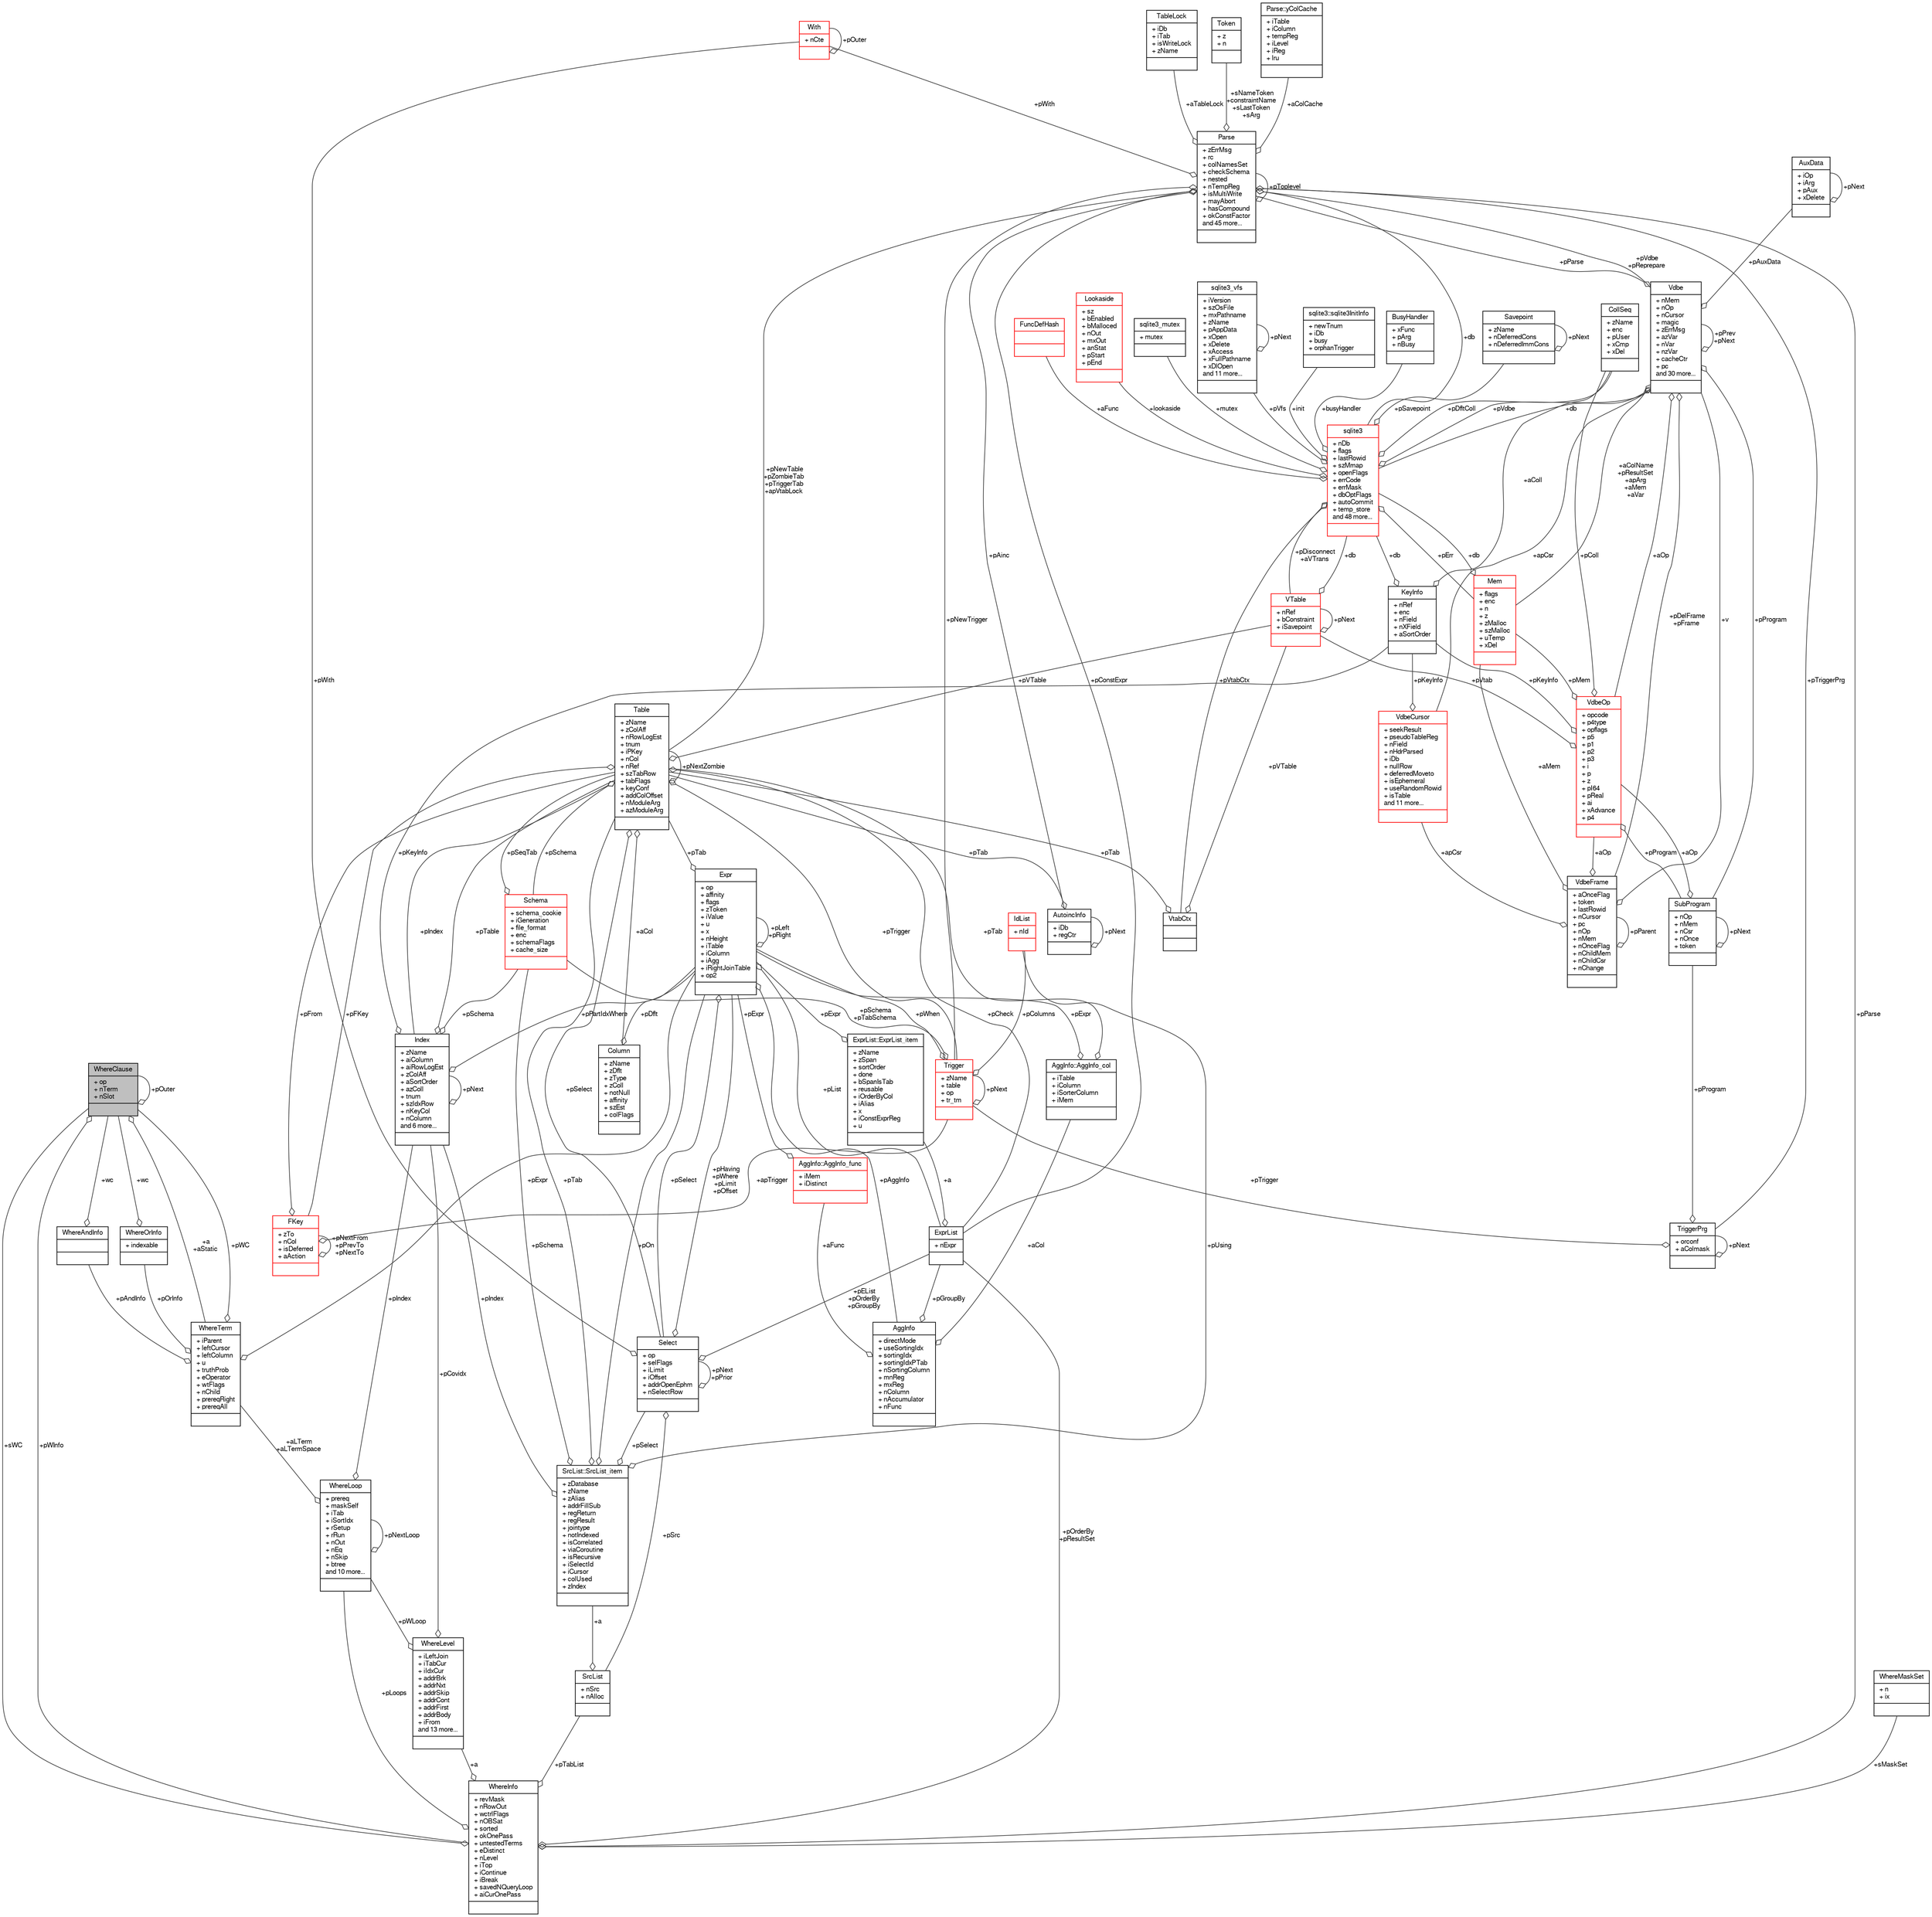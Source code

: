 digraph "WhereClause"
{
  edge [fontname="FreeSans",fontsize="10",labelfontname="FreeSans",labelfontsize="10"];
  node [fontname="FreeSans",fontsize="10",shape=record];
  Node1 [label="{WhereClause\n|+ op\l+ nTerm\l+ nSlot\l|}",height=0.2,width=0.4,color="black", fillcolor="grey75", style="filled", fontcolor="black"];
  Node2 -> Node1 [color="grey25",fontsize="10",style="solid",label=" +a\n+aStatic" ,arrowhead="odiamond",fontname="FreeSans"];
  Node2 [label="{WhereTerm\n|+ iParent\l+ leftCursor\l+ leftColumn\l+ u\l+ truthProb\l+ eOperator\l+ wtFlags\l+ nChild\l+ prereqRight\l+ prereqAll\l|}",height=0.2,width=0.4,color="black", fillcolor="white", style="filled",URL="$structWhereTerm.html"];
  Node3 -> Node2 [color="grey25",fontsize="10",style="solid",label=" +pAndInfo" ,arrowhead="odiamond",fontname="FreeSans"];
  Node3 [label="{WhereAndInfo\n||}",height=0.2,width=0.4,color="black", fillcolor="white", style="filled",URL="$structWhereAndInfo.html"];
  Node1 -> Node3 [color="grey25",fontsize="10",style="solid",label=" +wc" ,arrowhead="odiamond",fontname="FreeSans"];
  Node4 -> Node2 [color="grey25",fontsize="10",style="solid",label=" +pOrInfo" ,arrowhead="odiamond",fontname="FreeSans"];
  Node4 [label="{WhereOrInfo\n|+ indexable\l|}",height=0.2,width=0.4,color="black", fillcolor="white", style="filled",URL="$structWhereOrInfo.html"];
  Node1 -> Node4 [color="grey25",fontsize="10",style="solid",label=" +wc" ,arrowhead="odiamond",fontname="FreeSans"];
  Node5 -> Node2 [color="grey25",fontsize="10",style="solid",label=" +pExpr" ,arrowhead="odiamond",fontname="FreeSans"];
  Node5 [label="{Expr\n|+ op\l+ affinity\l+ flags\l+ zToken\l+ iValue\l+ u\l+ x\l+ nHeight\l+ iTable\l+ iColumn\l+ iAgg\l+ iRightJoinTable\l+ op2\l|}",height=0.2,width=0.4,color="black", fillcolor="white", style="filled",URL="$structExpr.html"];
  Node6 -> Node5 [color="grey25",fontsize="10",style="solid",label=" +pAggInfo" ,arrowhead="odiamond",fontname="FreeSans"];
  Node6 [label="{AggInfo\n|+ directMode\l+ useSortingIdx\l+ sortingIdx\l+ sortingIdxPTab\l+ nSortingColumn\l+ mnReg\l+ mxReg\l+ nColumn\l+ nAccumulator\l+ nFunc\l|}",height=0.2,width=0.4,color="black", fillcolor="white", style="filled",URL="$structAggInfo.html"];
  Node7 -> Node6 [color="grey25",fontsize="10",style="solid",label=" +aCol" ,arrowhead="odiamond",fontname="FreeSans"];
  Node7 [label="{AggInfo::AggInfo_col\n|+ iTable\l+ iColumn\l+ iSorterColumn\l+ iMem\l|}",height=0.2,width=0.4,color="black", fillcolor="white", style="filled",URL="$structAggInfo_1_1AggInfo__col.html"];
  Node5 -> Node7 [color="grey25",fontsize="10",style="solid",label=" +pExpr" ,arrowhead="odiamond",fontname="FreeSans"];
  Node8 -> Node7 [color="grey25",fontsize="10",style="solid",label=" +pTab" ,arrowhead="odiamond",fontname="FreeSans"];
  Node8 [label="{Table\n|+ zName\l+ zColAff\l+ nRowLogEst\l+ tnum\l+ iPKey\l+ nCol\l+ nRef\l+ szTabRow\l+ tabFlags\l+ keyConf\l+ addColOffset\l+ nModuleArg\l+ azModuleArg\l|}",height=0.2,width=0.4,color="black", fillcolor="white", style="filled",URL="$structTable.html"];
  Node9 -> Node8 [color="grey25",fontsize="10",style="solid",label=" +pSchema" ,arrowhead="odiamond",fontname="FreeSans"];
  Node9 [label="{Schema\n|+ schema_cookie\l+ iGeneration\l+ file_format\l+ enc\l+ schemaFlags\l+ cache_size\l|}",height=0.2,width=0.4,color="red", fillcolor="white", style="filled",URL="$structSchema.html"];
  Node8 -> Node9 [color="grey25",fontsize="10",style="solid",label=" +pSeqTab" ,arrowhead="odiamond",fontname="FreeSans"];
  Node13 -> Node8 [color="grey25",fontsize="10",style="solid",label=" +aCol" ,arrowhead="odiamond",fontname="FreeSans"];
  Node13 [label="{Column\n|+ zName\l+ zDflt\l+ zType\l+ zColl\l+ notNull\l+ affinity\l+ szEst\l+ colFlags\l|}",height=0.2,width=0.4,color="black", fillcolor="white", style="filled",URL="$structColumn.html"];
  Node5 -> Node13 [color="grey25",fontsize="10",style="solid",label=" +pDflt" ,arrowhead="odiamond",fontname="FreeSans"];
  Node14 -> Node8 [color="grey25",fontsize="10",style="solid",label=" +pFKey" ,arrowhead="odiamond",fontname="FreeSans"];
  Node14 [label="{FKey\n|+ zTo\l+ nCol\l+ isDeferred\l+ aAction\l|}",height=0.2,width=0.4,color="red", fillcolor="white", style="filled",URL="$structFKey.html"];
  Node14 -> Node14 [color="grey25",fontsize="10",style="solid",label=" +pNextFrom\n+pPrevTo\n+pNextTo" ,arrowhead="odiamond",fontname="FreeSans"];
  Node8 -> Node14 [color="grey25",fontsize="10",style="solid",label=" +pFrom" ,arrowhead="odiamond",fontname="FreeSans"];
  Node16 -> Node14 [color="grey25",fontsize="10",style="solid",label=" +apTrigger" ,arrowhead="odiamond",fontname="FreeSans"];
  Node16 [label="{Trigger\n|+ zName\l+ table\l+ op\l+ tr_tm\l|}",height=0.2,width=0.4,color="red", fillcolor="white", style="filled",URL="$structTrigger.html"];
  Node9 -> Node16 [color="grey25",fontsize="10",style="solid",label=" +pSchema\n+pTabSchema" ,arrowhead="odiamond",fontname="FreeSans"];
  Node5 -> Node16 [color="grey25",fontsize="10",style="solid",label=" +pWhen" ,arrowhead="odiamond",fontname="FreeSans"];
  Node19 -> Node16 [color="grey25",fontsize="10",style="solid",label=" +pColumns" ,arrowhead="odiamond",fontname="FreeSans"];
  Node19 [label="{IdList\n|+ nId\l|}",height=0.2,width=0.4,color="red", fillcolor="white", style="filled",URL="$structIdList.html"];
  Node16 -> Node16 [color="grey25",fontsize="10",style="solid",label=" +pNext" ,arrowhead="odiamond",fontname="FreeSans"];
  Node39 -> Node8 [color="grey25",fontsize="10",style="solid",label=" +pVTable" ,arrowhead="odiamond",fontname="FreeSans"];
  Node39 [label="{VTable\n|+ nRef\l+ bConstraint\l+ iSavepoint\l|}",height=0.2,width=0.4,color="red", fillcolor="white", style="filled",URL="$structVTable.html"];
  Node30 -> Node39 [color="grey25",fontsize="10",style="solid",label=" +db" ,arrowhead="odiamond",fontname="FreeSans"];
  Node30 [label="{sqlite3\n|+ nDb\l+ flags\l+ lastRowid\l+ szMmap\l+ openFlags\l+ errCode\l+ errMask\l+ dbOptFlags\l+ autoCommit\l+ temp_store\land 48 more...\l|}",height=0.2,width=0.4,color="red", fillcolor="white", style="filled",URL="$structsqlite3.html"];
  Node31 -> Node30 [color="grey25",fontsize="10",style="solid",label=" +pErr" ,arrowhead="odiamond",fontname="FreeSans"];
  Node31 [label="{Mem\n|+ flags\l+ enc\l+ n\l+ z\l+ zMalloc\l+ szMalloc\l+ uTemp\l+ xDel\l|}",height=0.2,width=0.4,color="red", fillcolor="white", style="filled",URL="$structMem.html"];
  Node30 -> Node31 [color="grey25",fontsize="10",style="solid",label=" +db" ,arrowhead="odiamond",fontname="FreeSans"];
  Node34 -> Node30 [color="grey25",fontsize="10",style="solid",label=" +pVdbe" ,arrowhead="odiamond",fontname="FreeSans"];
  Node34 [label="{Vdbe\n|+ nMem\l+ nOp\l+ nCursor\l+ magic\l+ zErrMsg\l+ azVar\l+ nVar\l+ nzVar\l+ cacheCtr\l+ pc\land 30 more...\l|}",height=0.2,width=0.4,color="black", fillcolor="white", style="filled",URL="$structVdbe.html"];
  Node34 -> Node34 [color="grey25",fontsize="10",style="solid",label=" +pPrev\n+pNext" ,arrowhead="odiamond",fontname="FreeSans"];
  Node31 -> Node34 [color="grey25",fontsize="10",style="solid",label=" +aColName\n+pResultSet\n+apArg\n+aMem\n+aVar" ,arrowhead="odiamond",fontname="FreeSans"];
  Node30 -> Node34 [color="grey25",fontsize="10",style="solid",label=" +db" ,arrowhead="odiamond",fontname="FreeSans"];
  Node33 -> Node34 [color="grey25",fontsize="10",style="solid",label=" +pDelFrame\n+pFrame" ,arrowhead="odiamond",fontname="FreeSans"];
  Node33 [label="{VdbeFrame\n|+ aOnceFlag\l+ token\l+ lastRowid\l+ nCursor\l+ pc\l+ nOp\l+ nMem\l+ nOnceFlag\l+ nChildMem\l+ nChildCsr\l+ nChange\l|}",height=0.2,width=0.4,color="black", fillcolor="white", style="filled",URL="$structVdbeFrame.html"];
  Node31 -> Node33 [color="grey25",fontsize="10",style="solid",label=" +aMem" ,arrowhead="odiamond",fontname="FreeSans"];
  Node34 -> Node33 [color="grey25",fontsize="10",style="solid",label=" +v" ,arrowhead="odiamond",fontname="FreeSans"];
  Node33 -> Node33 [color="grey25",fontsize="10",style="solid",label=" +pParent" ,arrowhead="odiamond",fontname="FreeSans"];
  Node45 -> Node33 [color="grey25",fontsize="10",style="solid",label=" +apCsr" ,arrowhead="odiamond",fontname="FreeSans"];
  Node45 [label="{VdbeCursor\n|+ seekResult\l+ pseudoTableReg\l+ nField\l+ nHdrParsed\l+ iDb\l+ nullRow\l+ deferredMoveto\l+ isEphemeral\l+ useRandomRowid\l+ isTable\land 11 more...\l|}",height=0.2,width=0.4,color="red", fillcolor="white", style="filled",URL="$structVdbeCursor.html"];
  Node29 -> Node45 [color="grey25",fontsize="10",style="solid",label=" +pKeyInfo" ,arrowhead="odiamond",fontname="FreeSans"];
  Node29 [label="{KeyInfo\n|+ nRef\l+ enc\l+ nField\l+ nXField\l+ aSortOrder\l|}",height=0.2,width=0.4,color="black", fillcolor="white", style="filled",URL="$structKeyInfo.html"];
  Node30 -> Node29 [color="grey25",fontsize="10",style="solid",label=" +db" ,arrowhead="odiamond",fontname="FreeSans"];
  Node38 -> Node29 [color="grey25",fontsize="10",style="solid",label=" +aColl" ,arrowhead="odiamond",fontname="FreeSans"];
  Node38 [label="{CollSeq\n|+ zName\l+ enc\l+ pUser\l+ xCmp\l+ xDel\l|}",height=0.2,width=0.4,color="black", fillcolor="white", style="filled",URL="$structCollSeq.html"];
  Node37 -> Node33 [color="grey25",fontsize="10",style="solid",label=" +aOp" ,arrowhead="odiamond",fontname="FreeSans"];
  Node37 [label="{VdbeOp\n|+ opcode\l+ p4type\l+ opflags\l+ p5\l+ p1\l+ p2\l+ p3\l+ i\l+ p\l+ z\l+ pI64\l+ pReal\l+ ai\l+ xAdvance\l+ p4\l|}",height=0.2,width=0.4,color="red", fillcolor="white", style="filled",URL="$structVdbeOp.html"];
  Node31 -> Node37 [color="grey25",fontsize="10",style="solid",label=" +pMem" ,arrowhead="odiamond",fontname="FreeSans"];
  Node38 -> Node37 [color="grey25",fontsize="10",style="solid",label=" +pColl" ,arrowhead="odiamond",fontname="FreeSans"];
  Node39 -> Node37 [color="grey25",fontsize="10",style="solid",label=" +pVtab" ,arrowhead="odiamond",fontname="FreeSans"];
  Node36 -> Node37 [color="grey25",fontsize="10",style="solid",label=" +pProgram" ,arrowhead="odiamond",fontname="FreeSans"];
  Node36 [label="{SubProgram\n|+ nOp\l+ nMem\l+ nCsr\l+ nOnce\l+ token\l|}",height=0.2,width=0.4,color="black", fillcolor="white", style="filled",URL="$structSubProgram.html"];
  Node36 -> Node36 [color="grey25",fontsize="10",style="solid",label=" +pNext" ,arrowhead="odiamond",fontname="FreeSans"];
  Node37 -> Node36 [color="grey25",fontsize="10",style="solid",label=" +aOp" ,arrowhead="odiamond",fontname="FreeSans"];
  Node29 -> Node37 [color="grey25",fontsize="10",style="solid",label=" +pKeyInfo" ,arrowhead="odiamond",fontname="FreeSans"];
  Node35 -> Node34 [color="grey25",fontsize="10",style="solid",label=" +pAuxData" ,arrowhead="odiamond",fontname="FreeSans"];
  Node35 [label="{AuxData\n|+ iOp\l+ iArg\l+ pAux\l+ xDelete\l|}",height=0.2,width=0.4,color="black", fillcolor="white", style="filled",URL="$structAuxData.html"];
  Node35 -> Node35 [color="grey25",fontsize="10",style="solid",label=" +pNext" ,arrowhead="odiamond",fontname="FreeSans"];
  Node36 -> Node34 [color="grey25",fontsize="10",style="solid",label=" +pProgram" ,arrowhead="odiamond",fontname="FreeSans"];
  Node45 -> Node34 [color="grey25",fontsize="10",style="solid",label=" +apCsr" ,arrowhead="odiamond",fontname="FreeSans"];
  Node76 -> Node34 [color="grey25",fontsize="10",style="solid",label=" +pParse" ,arrowhead="odiamond",fontname="FreeSans"];
  Node76 [label="{Parse\n|+ zErrMsg\l+ rc\l+ colNamesSet\l+ checkSchema\l+ nested\l+ nTempReg\l+ isMultiWrite\l+ mayAbort\l+ hasCompound\l+ okConstFactor\land 45 more...\l|}",height=0.2,width=0.4,color="black", fillcolor="white", style="filled",URL="$structParse.html"];
  Node34 -> Node76 [color="grey25",fontsize="10",style="solid",label=" +pVdbe\n+pReprepare" ,arrowhead="odiamond",fontname="FreeSans"];
  Node30 -> Node76 [color="grey25",fontsize="10",style="solid",label=" +db" ,arrowhead="odiamond",fontname="FreeSans"];
  Node77 -> Node76 [color="grey25",fontsize="10",style="solid",label=" +aTableLock" ,arrowhead="odiamond",fontname="FreeSans"];
  Node77 [label="{TableLock\n|+ iDb\l+ iTab\l+ isWriteLock\l+ zName\l|}",height=0.2,width=0.4,color="black", fillcolor="white", style="filled",URL="$structTableLock.html"];
  Node18 -> Node76 [color="grey25",fontsize="10",style="solid",label=" +sNameToken\n+constraintName\n+sLastToken\n+sArg" ,arrowhead="odiamond",fontname="FreeSans"];
  Node18 [label="{Token\n|+ z\l+ n\l|}",height=0.2,width=0.4,color="black", fillcolor="white", style="filled",URL="$structToken.html"];
  Node22 -> Node76 [color="grey25",fontsize="10",style="solid",label=" +pWith" ,arrowhead="odiamond",fontname="FreeSans"];
  Node22 [label="{With\n|+ nCte\l|}",height=0.2,width=0.4,color="red", fillcolor="white", style="filled",URL="$structWith.html"];
  Node22 -> Node22 [color="grey25",fontsize="10",style="solid",label=" +pOuter" ,arrowhead="odiamond",fontname="FreeSans"];
  Node78 -> Node76 [color="grey25",fontsize="10",style="solid",label=" +aColCache" ,arrowhead="odiamond",fontname="FreeSans"];
  Node78 [label="{Parse::yColCache\n|+ iTable\l+ iColumn\l+ tempReg\l+ iLevel\l+ iReg\l+ lru\l|}",height=0.2,width=0.4,color="black", fillcolor="white", style="filled",URL="$structParse_1_1yColCache.html"];
  Node8 -> Node76 [color="grey25",fontsize="10",style="solid",label=" +pNewTable\n+pZombieTab\n+pTriggerTab\n+apVtabLock" ,arrowhead="odiamond",fontname="FreeSans"];
  Node16 -> Node76 [color="grey25",fontsize="10",style="solid",label=" +pNewTrigger" ,arrowhead="odiamond",fontname="FreeSans"];
  Node79 -> Node76 [color="grey25",fontsize="10",style="solid",label=" +pTriggerPrg" ,arrowhead="odiamond",fontname="FreeSans"];
  Node79 [label="{TriggerPrg\n|+ orconf\l+ aColmask\l|}",height=0.2,width=0.4,color="black", fillcolor="white", style="filled",URL="$structTriggerPrg.html"];
  Node36 -> Node79 [color="grey25",fontsize="10",style="solid",label=" +pProgram" ,arrowhead="odiamond",fontname="FreeSans"];
  Node16 -> Node79 [color="grey25",fontsize="10",style="solid",label=" +pTrigger" ,arrowhead="odiamond",fontname="FreeSans"];
  Node79 -> Node79 [color="grey25",fontsize="10",style="solid",label=" +pNext" ,arrowhead="odiamond",fontname="FreeSans"];
  Node80 -> Node76 [color="grey25",fontsize="10",style="solid",label=" +pAinc" ,arrowhead="odiamond",fontname="FreeSans"];
  Node80 [label="{AutoincInfo\n|+ iDb\l+ regCtr\l|}",height=0.2,width=0.4,color="black", fillcolor="white", style="filled",URL="$structAutoincInfo.html"];
  Node8 -> Node80 [color="grey25",fontsize="10",style="solid",label=" +pTab" ,arrowhead="odiamond",fontname="FreeSans"];
  Node80 -> Node80 [color="grey25",fontsize="10",style="solid",label=" +pNext" ,arrowhead="odiamond",fontname="FreeSans"];
  Node24 -> Node76 [color="grey25",fontsize="10",style="solid",label=" +pConstExpr" ,arrowhead="odiamond",fontname="FreeSans"];
  Node24 [label="{ExprList\n|+ nExpr\l|}",height=0.2,width=0.4,color="black", fillcolor="white", style="filled",URL="$structExprList.html"];
  Node25 -> Node24 [color="grey25",fontsize="10",style="solid",label=" +a" ,arrowhead="odiamond",fontname="FreeSans"];
  Node25 [label="{ExprList::ExprList_item\n|+ zName\l+ zSpan\l+ sortOrder\l+ done\l+ bSpanIsTab\l+ reusable\l+ iOrderByCol\l+ iAlias\l+ x\l+ iConstExprReg\l+ u\l|}",height=0.2,width=0.4,color="black", fillcolor="white", style="filled",URL="$structExprList_1_1ExprList__item.html"];
  Node5 -> Node25 [color="grey25",fontsize="10",style="solid",label=" +pExpr" ,arrowhead="odiamond",fontname="FreeSans"];
  Node76 -> Node76 [color="grey25",fontsize="10",style="solid",label=" +pToplevel" ,arrowhead="odiamond",fontname="FreeSans"];
  Node37 -> Node34 [color="grey25",fontsize="10",style="solid",label=" +aOp" ,arrowhead="odiamond",fontname="FreeSans"];
  Node84 -> Node30 [color="grey25",fontsize="10",style="solid",label=" +pSavepoint" ,arrowhead="odiamond",fontname="FreeSans"];
  Node84 [label="{Savepoint\n|+ zName\l+ nDeferredCons\l+ nDeferredImmCons\l|}",height=0.2,width=0.4,color="black", fillcolor="white", style="filled",URL="$structSavepoint.html"];
  Node84 -> Node84 [color="grey25",fontsize="10",style="solid",label=" +pNext" ,arrowhead="odiamond",fontname="FreeSans"];
  Node85 -> Node30 [color="grey25",fontsize="10",style="solid",label=" +aFunc" ,arrowhead="odiamond",fontname="FreeSans"];
  Node85 [label="{FuncDefHash\n||}",height=0.2,width=0.4,color="red", fillcolor="white", style="filled",URL="$structFuncDefHash.html"];
  Node86 -> Node30 [color="grey25",fontsize="10",style="solid",label=" +lookaside" ,arrowhead="odiamond",fontname="FreeSans"];
  Node86 [label="{Lookaside\n|+ sz\l+ bEnabled\l+ bMalloced\l+ nOut\l+ mxOut\l+ anStat\l+ pStart\l+ pEnd\l|}",height=0.2,width=0.4,color="red", fillcolor="white", style="filled",URL="$structLookaside.html"];
  Node50 -> Node30 [color="grey25",fontsize="10",style="solid",label=" +mutex" ,arrowhead="odiamond",fontname="FreeSans"];
  Node50 [label="{sqlite3_mutex\n|+ mutex\l|}",height=0.2,width=0.4,color="black", fillcolor="white", style="filled",URL="$structsqlite3__mutex.html"];
  Node61 -> Node30 [color="grey25",fontsize="10",style="solid",label=" +pVfs" ,arrowhead="odiamond",fontname="FreeSans"];
  Node61 [label="{sqlite3_vfs\n|+ iVersion\l+ szOsFile\l+ mxPathname\l+ zName\l+ pAppData\l+ xOpen\l+ xDelete\l+ xAccess\l+ xFullPathname\l+ xDlOpen\land 11 more...\l|}",height=0.2,width=0.4,color="black", fillcolor="white", style="filled",URL="$structsqlite3__vfs.html"];
  Node61 -> Node61 [color="grey25",fontsize="10",style="solid",label=" +pNext" ,arrowhead="odiamond",fontname="FreeSans"];
  Node88 -> Node30 [color="grey25",fontsize="10",style="solid",label=" +init" ,arrowhead="odiamond",fontname="FreeSans"];
  Node88 [label="{sqlite3::sqlite3InitInfo\n|+ newTnum\l+ iDb\l+ busy\l+ orphanTrigger\l|}",height=0.2,width=0.4,color="black", fillcolor="white", style="filled",URL="$structsqlite3_1_1sqlite3InitInfo.html"];
  Node89 -> Node30 [color="grey25",fontsize="10",style="solid",label=" +busyHandler" ,arrowhead="odiamond",fontname="FreeSans"];
  Node89 [label="{BusyHandler\n|+ xFunc\l+ pArg\l+ nBusy\l|}",height=0.2,width=0.4,color="black", fillcolor="white", style="filled",URL="$structBusyHandler.html"];
  Node90 -> Node30 [color="grey25",fontsize="10",style="solid",label=" +pVtabCtx" ,arrowhead="odiamond",fontname="FreeSans"];
  Node90 [label="{VtabCtx\n||}",height=0.2,width=0.4,color="black", fillcolor="white", style="filled",URL="$structVtabCtx.html"];
  Node39 -> Node90 [color="grey25",fontsize="10",style="solid",label=" +pVTable" ,arrowhead="odiamond",fontname="FreeSans"];
  Node8 -> Node90 [color="grey25",fontsize="10",style="solid",label=" +pTab" ,arrowhead="odiamond",fontname="FreeSans"];
  Node38 -> Node30 [color="grey25",fontsize="10",style="solid",label=" +pDfltColl" ,arrowhead="odiamond",fontname="FreeSans"];
  Node39 -> Node30 [color="grey25",fontsize="10",style="solid",label=" +pDisconnect\n+aVTrans" ,arrowhead="odiamond",fontname="FreeSans"];
  Node39 -> Node39 [color="grey25",fontsize="10",style="solid",label=" +pNext" ,arrowhead="odiamond",fontname="FreeSans"];
  Node8 -> Node8 [color="grey25",fontsize="10",style="solid",label=" +pNextZombie" ,arrowhead="odiamond",fontname="FreeSans"];
  Node16 -> Node8 [color="grey25",fontsize="10",style="solid",label=" +pTrigger" ,arrowhead="odiamond",fontname="FreeSans"];
  Node21 -> Node8 [color="grey25",fontsize="10",style="solid",label=" +pSelect" ,arrowhead="odiamond",fontname="FreeSans"];
  Node21 [label="{Select\n|+ op\l+ selFlags\l+ iLimit\l+ iOffset\l+ addrOpenEphm\l+ nSelectRow\l|}",height=0.2,width=0.4,color="black", fillcolor="white", style="filled",URL="$structSelect.html"];
  Node5 -> Node21 [color="grey25",fontsize="10",style="solid",label=" +pHaving\n+pWhere\n+pLimit\n+pOffset" ,arrowhead="odiamond",fontname="FreeSans"];
  Node22 -> Node21 [color="grey25",fontsize="10",style="solid",label=" +pWith" ,arrowhead="odiamond",fontname="FreeSans"];
  Node21 -> Node21 [color="grey25",fontsize="10",style="solid",label=" +pNext\n+pPrior" ,arrowhead="odiamond",fontname="FreeSans"];
  Node26 -> Node21 [color="grey25",fontsize="10",style="solid",label=" +pSrc" ,arrowhead="odiamond",fontname="FreeSans"];
  Node26 [label="{SrcList\n|+ nSrc\l+ nAlloc\l|}",height=0.2,width=0.4,color="black", fillcolor="white", style="filled",URL="$structSrcList.html"];
  Node27 -> Node26 [color="grey25",fontsize="10",style="solid",label=" +a" ,arrowhead="odiamond",fontname="FreeSans"];
  Node27 [label="{SrcList::SrcList_item\n|+ zDatabase\l+ zName\l+ zAlias\l+ addrFillSub\l+ regReturn\l+ regResult\l+ jointype\l+ notIndexed\l+ isCorrelated\l+ viaCoroutine\l+ isRecursive\l+ iSelectId\l+ iCursor\l+ colUsed\l+ zIndex\l|}",height=0.2,width=0.4,color="black", fillcolor="white", style="filled",URL="$structSrcList_1_1SrcList__item.html"];
  Node9 -> Node27 [color="grey25",fontsize="10",style="solid",label=" +pSchema" ,arrowhead="odiamond",fontname="FreeSans"];
  Node5 -> Node27 [color="grey25",fontsize="10",style="solid",label=" +pOn" ,arrowhead="odiamond",fontname="FreeSans"];
  Node19 -> Node27 [color="grey25",fontsize="10",style="solid",label=" +pUsing" ,arrowhead="odiamond",fontname="FreeSans"];
  Node8 -> Node27 [color="grey25",fontsize="10",style="solid",label=" +pTab" ,arrowhead="odiamond",fontname="FreeSans"];
  Node21 -> Node27 [color="grey25",fontsize="10",style="solid",label=" +pSelect" ,arrowhead="odiamond",fontname="FreeSans"];
  Node28 -> Node27 [color="grey25",fontsize="10",style="solid",label=" +pIndex" ,arrowhead="odiamond",fontname="FreeSans"];
  Node28 [label="{Index\n|+ zName\l+ aiColumn\l+ aiRowLogEst\l+ zColAff\l+ aSortOrder\l+ azColl\l+ tnum\l+ szIdxRow\l+ nKeyCol\l+ nColumn\land 6 more...\l|}",height=0.2,width=0.4,color="black", fillcolor="white", style="filled",URL="$structIndex.html"];
  Node9 -> Node28 [color="grey25",fontsize="10",style="solid",label=" +pSchema" ,arrowhead="odiamond",fontname="FreeSans"];
  Node5 -> Node28 [color="grey25",fontsize="10",style="solid",label=" +pPartIdxWhere" ,arrowhead="odiamond",fontname="FreeSans"];
  Node8 -> Node28 [color="grey25",fontsize="10",style="solid",label=" +pTable" ,arrowhead="odiamond",fontname="FreeSans"];
  Node29 -> Node28 [color="grey25",fontsize="10",style="solid",label=" +pKeyInfo" ,arrowhead="odiamond",fontname="FreeSans"];
  Node28 -> Node28 [color="grey25",fontsize="10",style="solid",label=" +pNext" ,arrowhead="odiamond",fontname="FreeSans"];
  Node24 -> Node21 [color="grey25",fontsize="10",style="solid",label=" +pEList\n+pOrderBy\n+pGroupBy" ,arrowhead="odiamond",fontname="FreeSans"];
  Node24 -> Node8 [color="grey25",fontsize="10",style="solid",label=" +pCheck" ,arrowhead="odiamond",fontname="FreeSans"];
  Node28 -> Node8 [color="grey25",fontsize="10",style="solid",label=" +pIndex" ,arrowhead="odiamond",fontname="FreeSans"];
  Node92 -> Node6 [color="grey25",fontsize="10",style="solid",label=" +aFunc" ,arrowhead="odiamond",fontname="FreeSans"];
  Node92 [label="{AggInfo::AggInfo_func\n|+ iMem\l+ iDistinct\l|}",height=0.2,width=0.4,color="red", fillcolor="white", style="filled",URL="$structAggInfo_1_1AggInfo__func.html"];
  Node5 -> Node92 [color="grey25",fontsize="10",style="solid",label=" +pExpr" ,arrowhead="odiamond",fontname="FreeSans"];
  Node24 -> Node6 [color="grey25",fontsize="10",style="solid",label=" +pGroupBy" ,arrowhead="odiamond",fontname="FreeSans"];
  Node5 -> Node5 [color="grey25",fontsize="10",style="solid",label=" +pLeft\n+pRight" ,arrowhead="odiamond",fontname="FreeSans"];
  Node8 -> Node5 [color="grey25",fontsize="10",style="solid",label=" +pTab" ,arrowhead="odiamond",fontname="FreeSans"];
  Node21 -> Node5 [color="grey25",fontsize="10",style="solid",label=" +pSelect" ,arrowhead="odiamond",fontname="FreeSans"];
  Node24 -> Node5 [color="grey25",fontsize="10",style="solid",label=" +pList" ,arrowhead="odiamond",fontname="FreeSans"];
  Node1 -> Node2 [color="grey25",fontsize="10",style="solid",label=" +pWC" ,arrowhead="odiamond",fontname="FreeSans"];
  Node93 -> Node1 [color="grey25",fontsize="10",style="solid",label=" +pWInfo" ,arrowhead="odiamond",fontname="FreeSans"];
  Node93 [label="{WhereInfo\n|+ revMask\l+ nRowOut\l+ wctrlFlags\l+ nOBSat\l+ sorted\l+ okOnePass\l+ untestedTerms\l+ eDistinct\l+ nLevel\l+ iTop\l+ iContinue\l+ iBreak\l+ savedNQueryLoop\l+ aiCurOnePass\l|}",height=0.2,width=0.4,color="black", fillcolor="white", style="filled",URL="$structWhereInfo.html"];
  Node94 -> Node93 [color="grey25",fontsize="10",style="solid",label=" +pLoops" ,arrowhead="odiamond",fontname="FreeSans"];
  Node94 [label="{WhereLoop\n|+ prereq\l+ maskSelf\l+ iTab\l+ iSortIdx\l+ rSetup\l+ rRun\l+ nOut\l+ nEq\l+ nSkip\l+ btree\land 10 more...\l|}",height=0.2,width=0.4,color="black", fillcolor="white", style="filled",URL="$structWhereLoop.html"];
  Node94 -> Node94 [color="grey25",fontsize="10",style="solid",label=" +pNextLoop" ,arrowhead="odiamond",fontname="FreeSans"];
  Node2 -> Node94 [color="grey25",fontsize="10",style="solid",label=" +aLTerm\n+aLTermSpace" ,arrowhead="odiamond",fontname="FreeSans"];
  Node28 -> Node94 [color="grey25",fontsize="10",style="solid",label=" +pIndex" ,arrowhead="odiamond",fontname="FreeSans"];
  Node1 -> Node93 [color="grey25",fontsize="10",style="solid",label=" +sWC" ,arrowhead="odiamond",fontname="FreeSans"];
  Node95 -> Node93 [color="grey25",fontsize="10",style="solid",label=" +a" ,arrowhead="odiamond",fontname="FreeSans"];
  Node95 [label="{WhereLevel\n|+ iLeftJoin\l+ iTabCur\l+ iIdxCur\l+ addrBrk\l+ addrNxt\l+ addrSkip\l+ addrCont\l+ addrFirst\l+ addrBody\l+ iFrom\land 13 more...\l|}",height=0.2,width=0.4,color="black", fillcolor="white", style="filled",URL="$structWhereLevel.html"];
  Node94 -> Node95 [color="grey25",fontsize="10",style="solid",label=" +pWLoop" ,arrowhead="odiamond",fontname="FreeSans"];
  Node28 -> Node95 [color="grey25",fontsize="10",style="solid",label=" +pCovidx" ,arrowhead="odiamond",fontname="FreeSans"];
  Node96 -> Node93 [color="grey25",fontsize="10",style="solid",label=" +sMaskSet" ,arrowhead="odiamond",fontname="FreeSans"];
  Node96 [label="{WhereMaskSet\n|+ n\l+ ix\l|}",height=0.2,width=0.4,color="black", fillcolor="white", style="filled",URL="$structWhereMaskSet.html"];
  Node26 -> Node93 [color="grey25",fontsize="10",style="solid",label=" +pTabList" ,arrowhead="odiamond",fontname="FreeSans"];
  Node24 -> Node93 [color="grey25",fontsize="10",style="solid",label=" +pOrderBy\n+pResultSet" ,arrowhead="odiamond",fontname="FreeSans"];
  Node76 -> Node93 [color="grey25",fontsize="10",style="solid",label=" +pParse" ,arrowhead="odiamond",fontname="FreeSans"];
  Node1 -> Node1 [color="grey25",fontsize="10",style="solid",label=" +pOuter" ,arrowhead="odiamond",fontname="FreeSans"];
}
